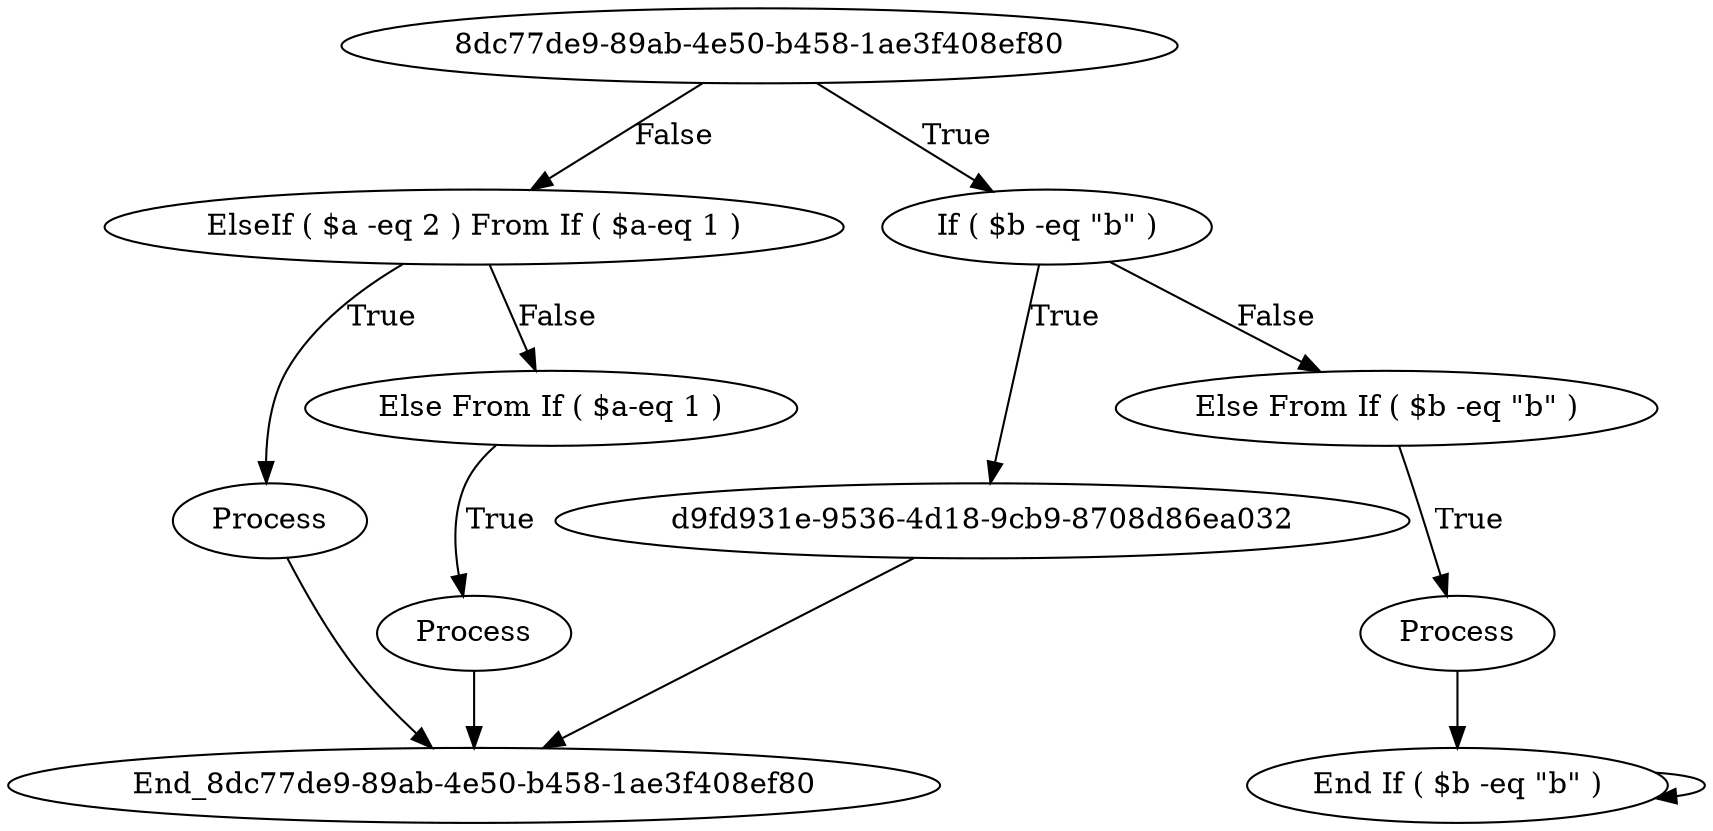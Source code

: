 digraph lol {
    compound="true";
"8dc77de9-89ab-4e50-b458-1ae3f408ef80"->"9ab362e6-ff8e-40d3-8390-3c23d6568ba1" [label="False";]
"8dc77de9-89ab-4e50-b458-1ae3f408ef80"->"8909c0c3-249f-4093-a4d1-257bd92ca8b4" [label="True";] 
"9ab362e6-ff8e-40d3-8390-3c23d6568ba1" [label="ElseIf ( $a -eq 2 ) From If ( $a-eq 1 )";]
"9ab362e6-ff8e-40d3-8390-3c23d6568ba1"->"6325a4a7-5820-47b6-ac7d-f2a4bdb07292" [label="False";]       
"Process_9ab362e6-ff8e-40d3-8390-3c23d6568ba1" [label="Process";]
"9ab362e6-ff8e-40d3-8390-3c23d6568ba1"->"Process_9ab362e6-ff8e-40d3-8390-3c23d6568ba1" [label="True";]
"Process_9ab362e6-ff8e-40d3-8390-3c23d6568ba1"->"End_8dc77de9-89ab-4e50-b458-1ae3f408ef80"
"6325a4a7-5820-47b6-ac7d-f2a4bdb07292" [label="Else From If ( $a-eq 1 )";]
"Process_6325a4a7-5820-47b6-ac7d-f2a4bdb07292" [label="Process";]
"6325a4a7-5820-47b6-ac7d-f2a4bdb07292"->"Process_6325a4a7-5820-47b6-ac7d-f2a4bdb07292" [label="True";]
"Process_6325a4a7-5820-47b6-ac7d-f2a4bdb07292"->"End_8dc77de9-89ab-4e50-b458-1ae3f408ef80"
"3f15267b-57d8-4e20-94e5-fdcf5f35ffc8" [label="Else From If ( $b -eq \"b\" )";]
"Process_3f15267b-57d8-4e20-94e5-fdcf5f35ffc8" [label="Process";]
"3f15267b-57d8-4e20-94e5-fdcf5f35ffc8"->"Process_3f15267b-57d8-4e20-94e5-fdcf5f35ffc8" [label="True";]
"Process_3f15267b-57d8-4e20-94e5-fdcf5f35ffc8"->"End_8909c0c3-249f-4093-a4d1-257bd92ca8b4"
"End_8909c0c3-249f-4093-a4d1-257bd92ca8b4"->"End_8909c0c3-249f-4093-a4d1-257bd92ca8b4"
"8909c0c3-249f-4093-a4d1-257bd92ca8b4" [label="If ( $b -eq \"b\" )";]
"End_8909c0c3-249f-4093-a4d1-257bd92ca8b4" [label="End If ( $b -eq \"b\" )";]
"8909c0c3-249f-4093-a4d1-257bd92ca8b4"->"3f15267b-57d8-4e20-94e5-fdcf5f35ffc8" [label="False";]
"8909c0c3-249f-4093-a4d1-257bd92ca8b4"->"d9fd931e-9536-4d18-9cb9-8708d86ea032" [label="True";] 
"d9fd931e-9536-4d18-9cb9-8708d86ea032"->"End_8dc77de9-89ab-4e50-b458-1ae3f408ef80"
}
